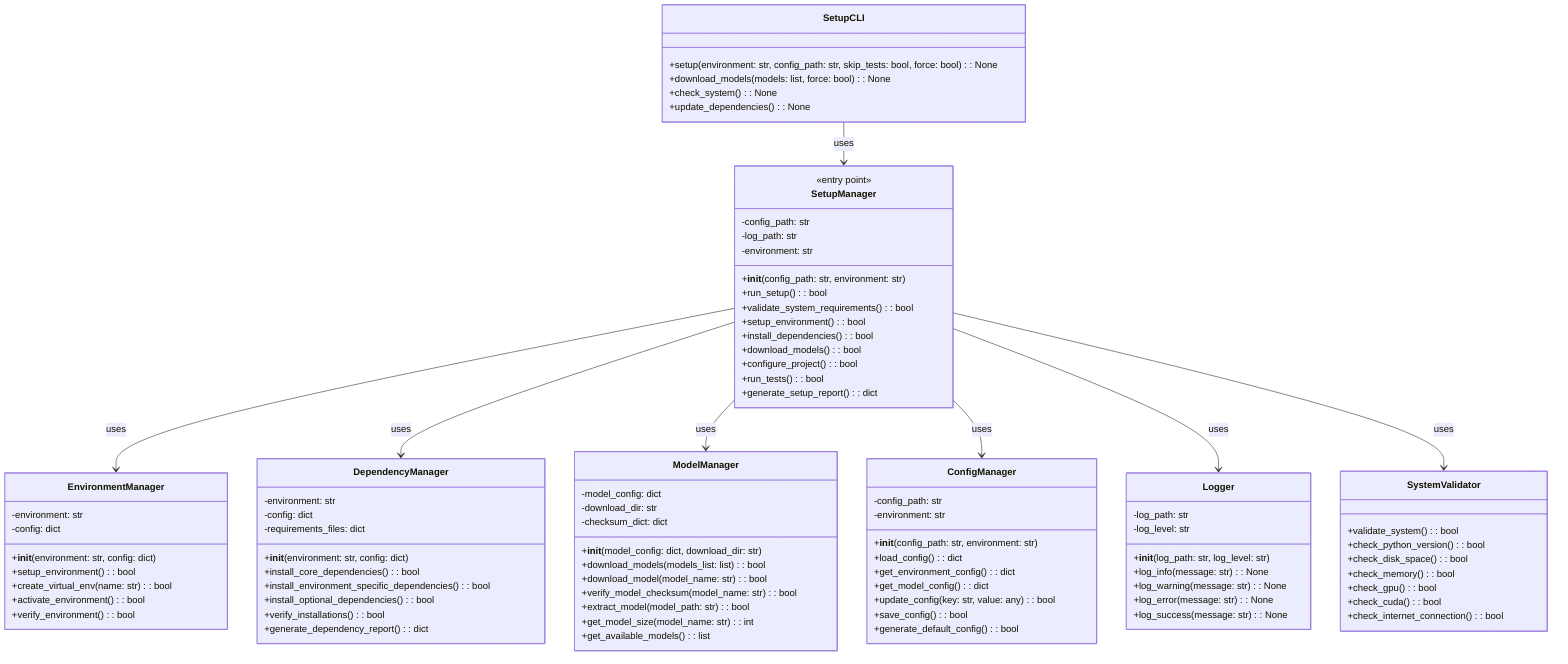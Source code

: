 classDiagram
    class SetupManager {
        <<entry point>>
        -config_path: str
        -log_path: str
        -environment: str
        +__init__(config_path: str, environment: str)
        +run_setup() : bool
        +validate_system_requirements() : bool
        +setup_environment() : bool
        +install_dependencies() : bool
        +download_models() : bool
        +configure_project() : bool
        +run_tests() : bool
        +generate_setup_report() : dict
    }
    
    class EnvironmentManager {
        -environment: str
        -config: dict
        +__init__(environment: str, config: dict)
        +setup_environment() : bool
        +create_virtual_env(name: str) : bool
        +activate_environment() : bool
        +verify_environment() : bool
    }
    
    class DependencyManager {
        -environment: str
        -config: dict
        -requirements_files: dict
        +__init__(environment: str, config: dict)
        +install_core_dependencies() : bool
        +install_environment_specific_dependencies() : bool
        +install_optional_dependencies() : bool
        +verify_installations() : bool
        +generate_dependency_report() : dict
    }
    
    class ModelManager {
        -model_config: dict
        -download_dir: str
        -checksum_dict: dict
        +__init__(model_config: dict, download_dir: str)
        +download_models(models_list: list) : bool
        +download_model(model_name: str) : bool
        +verify_model_checksum(model_name: str) : bool
        +extract_model(model_path: str) : bool
        +get_model_size(model_name: str) : int
        +get_available_models() : list
    }
    
    class ConfigManager {
        -config_path: str
        -environment: str
        +__init__(config_path: str, environment: str)
        +load_config() : dict
        +get_environment_config() : dict
        +get_model_config() : dict
        +update_config(key: str, value: any) : bool
        +save_config() : bool
        +generate_default_config() : bool
    }
    
    class Logger {
        -log_path: str
        -log_level: str
        +__init__(log_path: str, log_level: str)
        +log_info(message: str) : None
        +log_warning(message: str) : None
        +log_error(message: str) : None
        +log_success(message: str) : None
    }
    
    class SystemValidator {
        +validate_system() : bool
        +check_python_version() : bool
        +check_disk_space() : bool
        +check_memory() : bool
        +check_gpu() : bool
        +check_cuda() : bool
        +check_internet_connection() : bool
    }
    
    class SetupCLI {
        +setup(environment: str, config_path: str, skip_tests: bool, force: bool) : None
        +download_models(models: list, force: bool) : None
        +check_system() : None
        +update_dependencies() : None
    }
    
    SetupManager --> EnvironmentManager : uses
    SetupManager --> DependencyManager : uses
    SetupManager --> ModelManager : uses
    SetupManager --> ConfigManager : uses
    SetupManager --> Logger : uses
    SetupManager --> SystemValidator : uses
    SetupCLI --> SetupManager : uses